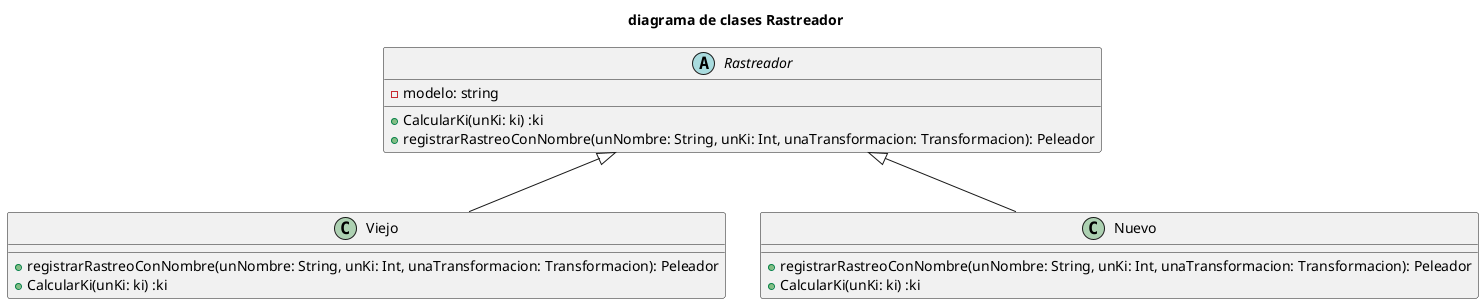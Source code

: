 @startuml diagrama de clases Rastreador

title diagrama de clases Rastreador

abstract Rastreador{
    - modelo: string
    + CalcularKi(unKi: ki) :ki
    + registrarRastreoConNombre(unNombre: String, unKi: Int, unaTransformacion: Transformacion): Peleador
}

Class Viejo{
    + registrarRastreoConNombre(unNombre: String, unKi: Int, unaTransformacion: Transformacion): Peleador
    + CalcularKi(unKi: ki) :ki
}

class Nuevo{
    + registrarRastreoConNombre(unNombre: String, unKi: Int, unaTransformacion: Transformacion): Peleador
    + CalcularKi(unKi: ki) :ki
}

Rastreador <|-- Viejo
Rastreador <|-- Nuevo
@enduml